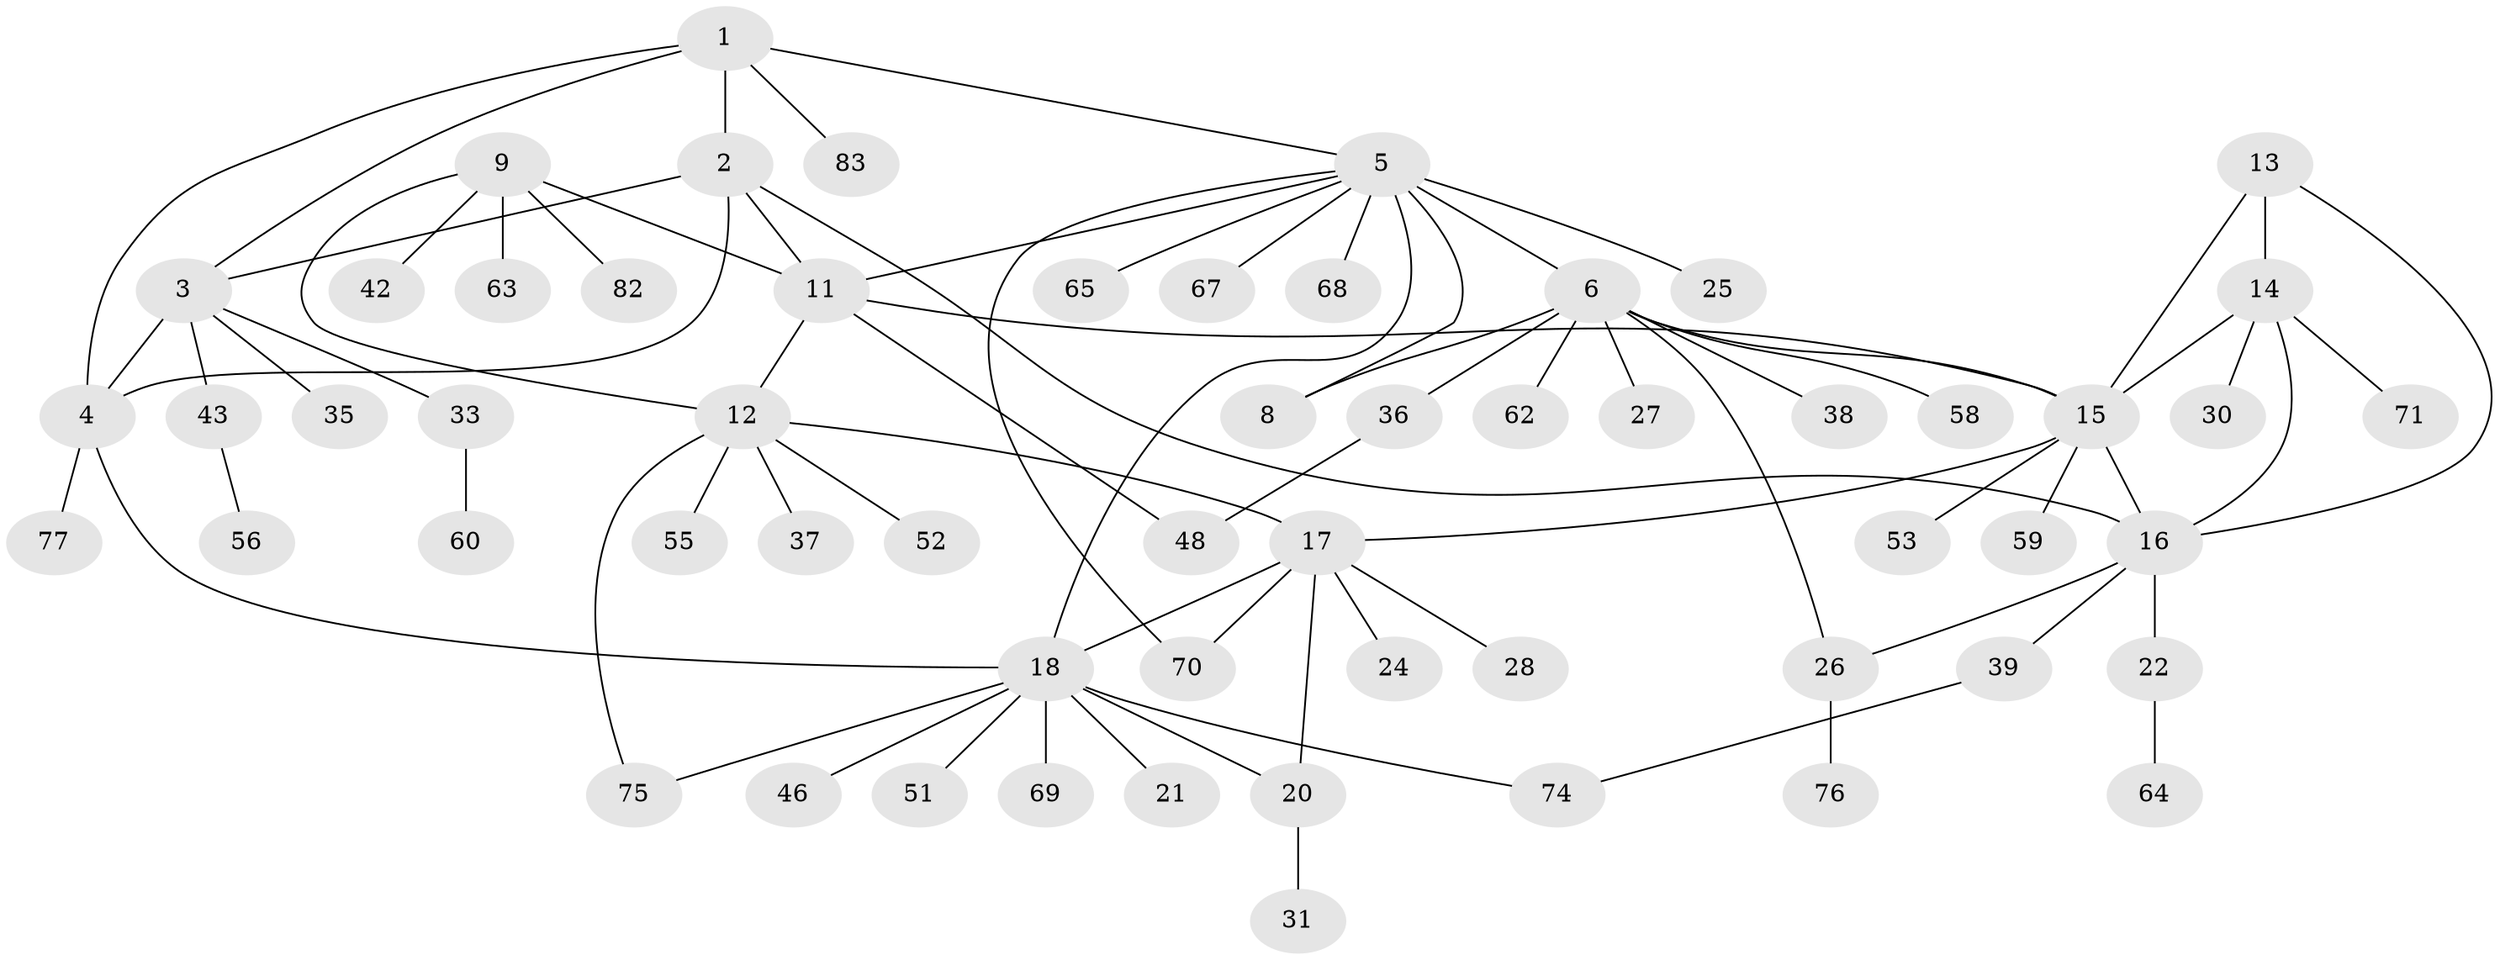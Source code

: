 // original degree distribution, {6: 0.03614457831325301, 7: 0.024096385542168676, 5: 0.04819277108433735, 10: 0.012048192771084338, 9: 0.03614457831325301, 4: 0.060240963855421686, 8: 0.024096385542168676, 11: 0.012048192771084338, 2: 0.1686746987951807, 1: 0.5542168674698795, 3: 0.024096385542168676}
// Generated by graph-tools (version 1.1) at 2025/42/03/06/25 10:42:08]
// undirected, 59 vertices, 78 edges
graph export_dot {
graph [start="1"]
  node [color=gray90,style=filled];
  1 [super="+80"];
  2 [super="+81"];
  3 [super="+72"];
  4 [super="+41"];
  5 [super="+7"];
  6 [super="+50"];
  8 [super="+44"];
  9 [super="+10"];
  11 [super="+49"];
  12 [super="+47"];
  13 [super="+32"];
  14 [super="+23"];
  15 [super="+57"];
  16 [super="+79"];
  17 [super="+19"];
  18 [super="+40"];
  20 [super="+34"];
  21 [super="+29"];
  22;
  24;
  25;
  26 [super="+54"];
  27;
  28 [super="+45"];
  30;
  31;
  33 [super="+73"];
  35;
  36;
  37;
  38;
  39;
  42;
  43;
  46;
  48 [super="+61"];
  51;
  52;
  53 [super="+66"];
  55;
  56;
  58;
  59;
  60;
  62;
  63;
  64;
  65;
  67;
  68;
  69;
  70 [super="+78"];
  71;
  74;
  75;
  76;
  77;
  82;
  83;
  1 -- 2;
  1 -- 3;
  1 -- 4;
  1 -- 83;
  1 -- 5;
  2 -- 3;
  2 -- 4;
  2 -- 11;
  2 -- 16;
  3 -- 4;
  3 -- 33;
  3 -- 35;
  3 -- 43;
  4 -- 18;
  4 -- 77;
  5 -- 6 [weight=2];
  5 -- 8 [weight=2];
  5 -- 11;
  5 -- 18;
  5 -- 65;
  5 -- 67;
  5 -- 68;
  5 -- 70;
  5 -- 25;
  6 -- 8;
  6 -- 15;
  6 -- 26;
  6 -- 27;
  6 -- 36;
  6 -- 38;
  6 -- 58;
  6 -- 62;
  9 -- 11 [weight=2];
  9 -- 12 [weight=2];
  9 -- 63;
  9 -- 82;
  9 -- 42;
  11 -- 12;
  11 -- 15;
  11 -- 48;
  12 -- 37;
  12 -- 52;
  12 -- 55;
  12 -- 75;
  12 -- 17;
  13 -- 14;
  13 -- 15;
  13 -- 16;
  14 -- 15;
  14 -- 16;
  14 -- 30;
  14 -- 71;
  15 -- 16;
  15 -- 17;
  15 -- 53;
  15 -- 59;
  16 -- 22;
  16 -- 26;
  16 -- 39;
  17 -- 18 [weight=2];
  17 -- 20 [weight=2];
  17 -- 24;
  17 -- 28;
  17 -- 70;
  18 -- 20;
  18 -- 21;
  18 -- 51;
  18 -- 69;
  18 -- 74;
  18 -- 75;
  18 -- 46;
  20 -- 31;
  22 -- 64;
  26 -- 76;
  33 -- 60;
  36 -- 48;
  39 -- 74;
  43 -- 56;
}
